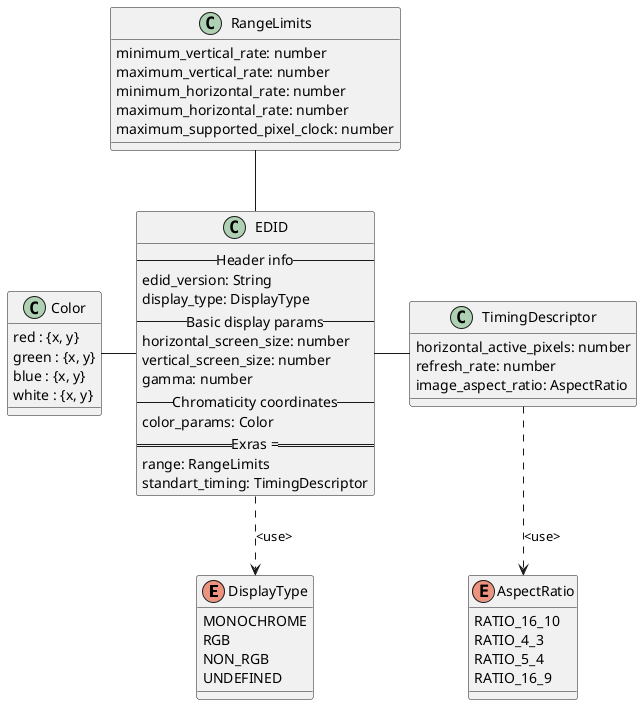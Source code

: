 @startuml EDID Data Model

enum DisplayType {
    MONOCHROME
    RGB
    NON_RGB
    UNDEFINED
}

enum AspectRatio {
    RATIO_16_10
    RATIO_4_3
    RATIO_5_4
    RATIO_16_9
}

class TimingDescriptor {
    horizontal_active_pixels: number
    refresh_rate: number
    image_aspect_ratio: AspectRatio
}

class Color{
    red : {x, y}
    green : {x, y}
    blue : {x, y}
    white : {x, y}
}

class RangeLimits {
    minimum_vertical_rate: number
    maximum_vertical_rate: number
    minimum_horizontal_rate: number
    maximum_horizontal_rate: number
    maximum_supported_pixel_clock: number
}

class EDID {
    -- Header info --
    edid_version: String
    display_type: DisplayType
    -- Basic display params --
    horizontal_screen_size: number
    vertical_screen_size: number
    gamma: number
    -- Chromaticity coordinates --
    color_params: Color
    == Exras ===
    range: RangeLimits
    standart_timing: TimingDescriptor
}

EDID -left- Color
EDID -right- TimingDescriptor
EDID -up- RangeLimits
TimingDescriptor ..> AspectRatio : "<use>"
EDID ..> DisplayType : "<use>"


@enduml